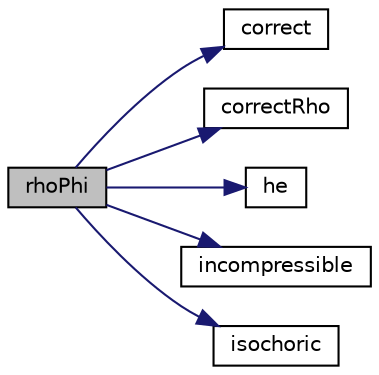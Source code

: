 digraph "rhoPhi"
{
  bgcolor="transparent";
  edge [fontname="Helvetica",fontsize="10",labelfontname="Helvetica",labelfontsize="10"];
  node [fontname="Helvetica",fontsize="10",shape=record];
  rankdir="LR";
  Node1 [label="rhoPhi",height=0.2,width=0.4,color="black", fillcolor="grey75", style="filled", fontcolor="black"];
  Node1 -> Node2 [color="midnightblue",fontsize="10",style="solid",fontname="Helvetica"];
  Node2 [label="correct",height=0.2,width=0.4,color="black",URL="$a01585.html#aa40b482ba81fd8de31bdba348c184074",tooltip="Update properties. "];
  Node1 -> Node3 [color="midnightblue",fontsize="10",style="solid",fontname="Helvetica"];
  Node3 [label="correctRho",height=0.2,width=0.4,color="black",URL="$a01585.html#aef51bacc68cd706f32aa886cc1a2bd50",tooltip="Update densities for given pressure change. "];
  Node1 -> Node4 [color="midnightblue",fontsize="10",style="solid",fontname="Helvetica"];
  Node4 [label="he",height=0.2,width=0.4,color="black",URL="$a01585.html#acf9fd577467f9bb31eb7140fba64aa99",tooltip="Enthalpy/Internal energy [J/kg]. "];
  Node1 -> Node5 [color="midnightblue",fontsize="10",style="solid",fontname="Helvetica"];
  Node5 [label="incompressible",height=0.2,width=0.4,color="black",URL="$a01585.html#a48b618c6c5eba9ba6c8fab7f290bd020",tooltip="Return true if the equation of state is incompressible. "];
  Node1 -> Node6 [color="midnightblue",fontsize="10",style="solid",fontname="Helvetica"];
  Node6 [label="isochoric",height=0.2,width=0.4,color="black",URL="$a01585.html#a534a2e8c7e5212ad8ab06178f3cd57ab",tooltip="Return true if the equation of state is isochoric. "];
}
